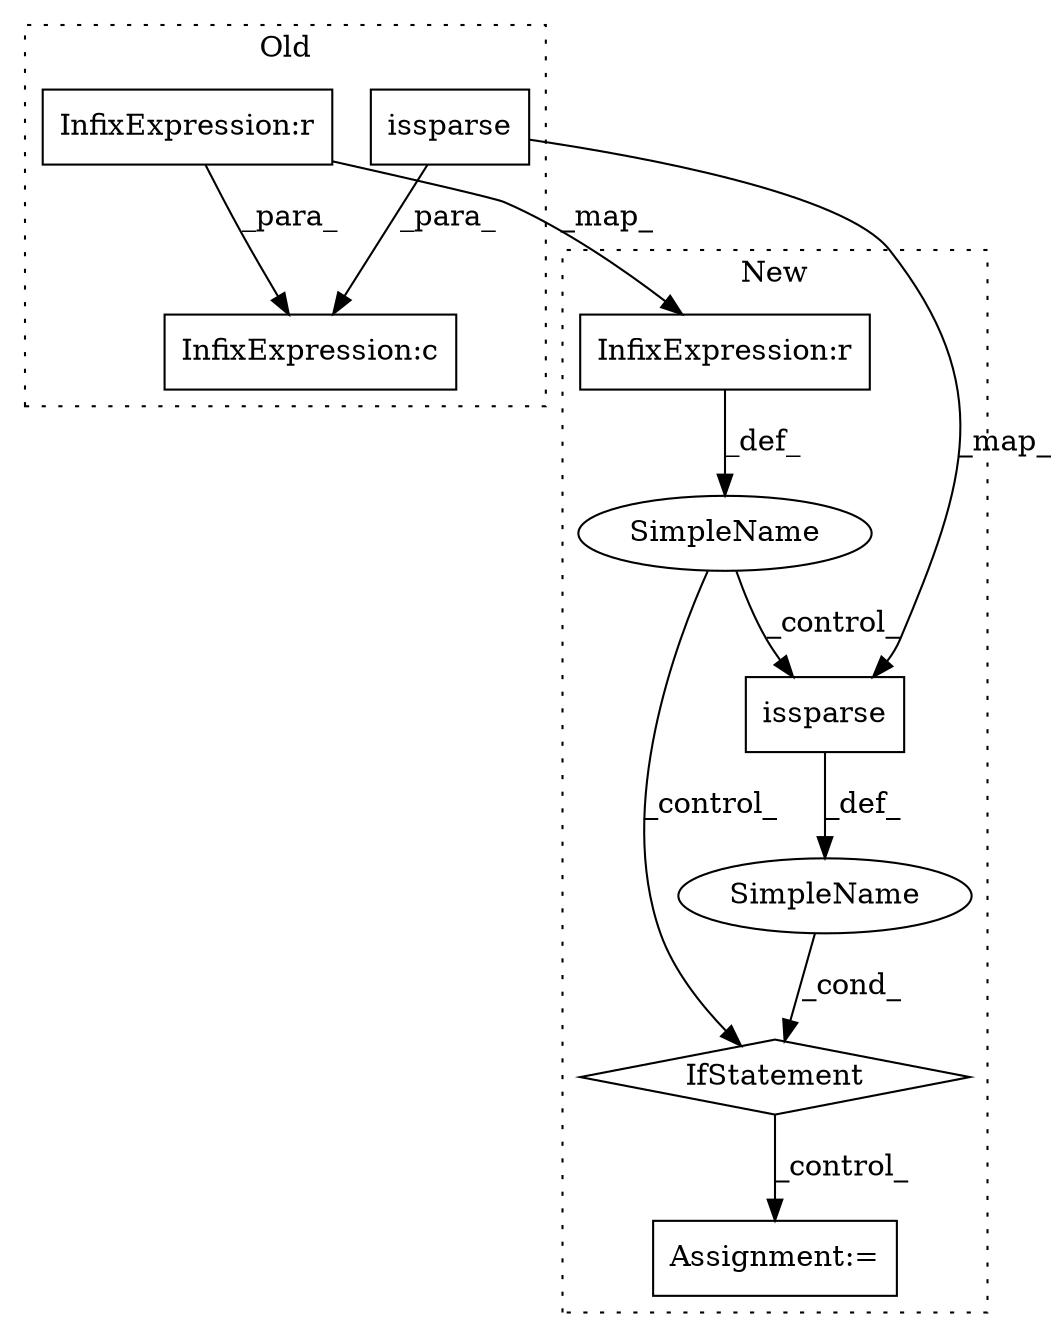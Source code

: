 digraph G {
subgraph cluster0 {
1 [label="issparse" a="32" s="22416,22426" l="9,1" shape="box"];
3 [label="InfixExpression:c" a="27" s="22399" l="4" shape="box"];
8 [label="InfixExpression:r" a="27" s="22384" l="4" shape="box"];
label = "Old";
style="dotted";
}
subgraph cluster1 {
2 [label="issparse" a="32" s="23055,23065" l="9,1" shape="box"];
4 [label="SimpleName" a="42" s="" l="" shape="ellipse"];
5 [label="IfStatement" a="25" s="23038,23066" l="4,2" shape="diamond"];
6 [label="SimpleName" a="42" s="" l="" shape="ellipse"];
7 [label="Assignment:=" a="7" s="23176" l="1" shape="box"];
9 [label="InfixExpression:r" a="27" s="23014" l="4" shape="box"];
label = "New";
style="dotted";
}
1 -> 2 [label="_map_"];
1 -> 3 [label="_para_"];
2 -> 6 [label="_def_"];
4 -> 5 [label="_control_"];
4 -> 2 [label="_control_"];
5 -> 7 [label="_control_"];
6 -> 5 [label="_cond_"];
8 -> 9 [label="_map_"];
8 -> 3 [label="_para_"];
9 -> 4 [label="_def_"];
}